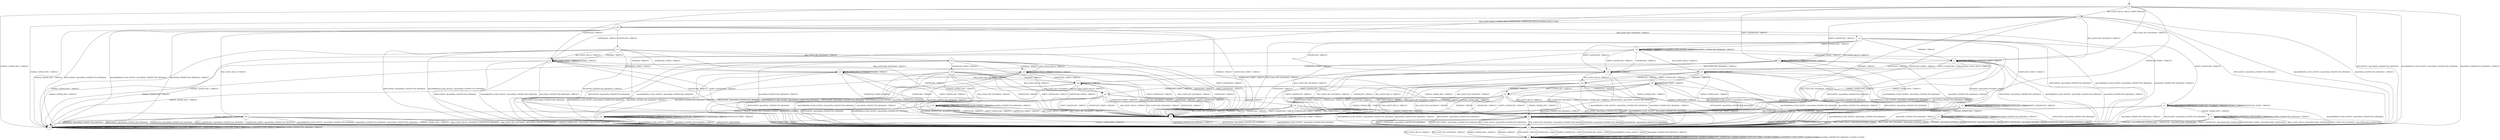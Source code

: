 digraph g {

	s0 [shape="circle" label="s0"];
	s1 [shape="circle" label="s1"];
	s2 [shape="circle" label="s2"];
	s3 [shape="circle" label="s3"];
	s4 [shape="circle" label="s4"];
	s5 [shape="circle" label="s5"];
	s6 [shape="circle" label="s6"];
	s7 [shape="circle" label="s7"];
	s8 [shape="circle" label="s8"];
	s9 [shape="circle" label="s9"];
	s10 [shape="circle" label="s10"];
	s11 [shape="circle" label="s11"];
	s12 [shape="circle" label="s12"];
	s13 [shape="circle" label="s13"];
	s14 [shape="circle" label="s14"];
	s15 [shape="circle" label="s15"];
	s16 [shape="circle" label="s16"];
	s17 [shape="circle" label="s17"];
	s18 [shape="circle" label="s18"];
	s19 [shape="circle" label="s19"];
	s20 [shape="circle" label="s20"];
	s21 [shape="circle" label="s21"];
	s22 [shape="circle" label="s22"];
	s23 [shape="circle" label="s23"];
	s24 [shape="circle" label="s24"];
	s25 [shape="circle" label="s25"];
	s26 [shape="circle" label="s26"];
	s27 [shape="circle" label="s27"];
	s28 [shape="circle" label="s28"];
	s29 [shape="circle" label="s29"];
	s30 [shape="circle" label="s30"];
	s31 [shape="circle" label="s31"];
	s32 [shape="circle" label="s32"];
	s0 -> s3 [label="RSA_CLIENT_HELLO / HELLO_VERIFY_REQUEST"];
	s0 -> s1 [label="RSA_CLIENT_KEY_EXCHANGE / TIMEOUT"];
	s0 -> s9 [label="CHANGE_CIPHER_SPEC / TIMEOUT"];
	s0 -> s7 [label="FINISHED / TIMEOUT"];
	s0 -> s5 [label="APPLICATION / Alert(FATAL,UNEXPECTED_MESSAGE)"];
	s0 -> s8 [label="CERTIFICATE / TIMEOUT"];
	s0 -> s4 [label="EMPTY_CERTIFICATE / TIMEOUT"];
	s0 -> s7 [label="CERTIFICATE_VERIFY / TIMEOUT"];
	s0 -> s5 [label="Alert(WARNING,CLOSE_NOTIFY) / Alert(FATAL,UNEXPECTED_MESSAGE)"];
	s0 -> s5 [label="Alert(FATAL,UNEXPECTED_MESSAGE) / TIMEOUT"];
	s1 -> s25 [label="RSA_CLIENT_HELLO / TIMEOUT"];
	s1 -> s7 [label="RSA_CLIENT_KEY_EXCHANGE / TIMEOUT"];
	s1 -> s2 [label="CHANGE_CIPHER_SPEC / TIMEOUT"];
	s1 -> s1 [label="FINISHED / TIMEOUT"];
	s1 -> s5 [label="APPLICATION / Alert(FATAL,UNEXPECTED_MESSAGE)"];
	s1 -> s24 [label="CERTIFICATE / TIMEOUT"];
	s1 -> s24 [label="EMPTY_CERTIFICATE / TIMEOUT"];
	s1 -> s1 [label="CERTIFICATE_VERIFY / TIMEOUT"];
	s1 -> s5 [label="Alert(WARNING,CLOSE_NOTIFY) / Alert(FATAL,UNEXPECTED_MESSAGE)"];
	s1 -> s5 [label="Alert(FATAL,UNEXPECTED_MESSAGE) / TIMEOUT"];
	s2 -> s5 [label="RSA_CLIENT_HELLO / Alert(FATAL,UNEXPECTED_MESSAGE)"];
	s2 -> s5 [label="RSA_CLIENT_KEY_EXCHANGE / Alert(FATAL,UNEXPECTED_MESSAGE)"];
	s2 -> s9 [label="CHANGE_CIPHER_SPEC / TIMEOUT"];
	s2 -> s5 [label="FINISHED / Alert(FATAL,UNEXPECTED_MESSAGE)"];
	s2 -> s2 [label="APPLICATION / TIMEOUT"];
	s2 -> s5 [label="CERTIFICATE / Alert(FATAL,UNEXPECTED_MESSAGE)"];
	s2 -> s5 [label="EMPTY_CERTIFICATE / Alert(FATAL,UNEXPECTED_MESSAGE)"];
	s2 -> s5 [label="CERTIFICATE_VERIFY / Alert(FATAL,UNEXPECTED_MESSAGE)"];
	s2 -> s2 [label="Alert(WARNING,CLOSE_NOTIFY) / TIMEOUT"];
	s2 -> s2 [label="Alert(FATAL,UNEXPECTED_MESSAGE) / TIMEOUT"];
	s3 -> s10 [label="RSA_CLIENT_HELLO / SERVER_HELLO,CERTIFICATE,CERTIFICATE_REQUEST,SERVER_HELLO_DONE"];
	s3 -> s1 [label="RSA_CLIENT_KEY_EXCHANGE / TIMEOUT"];
	s3 -> s9 [label="CHANGE_CIPHER_SPEC / TIMEOUT"];
	s3 -> s7 [label="FINISHED / TIMEOUT"];
	s3 -> s5 [label="APPLICATION / Alert(FATAL,UNEXPECTED_MESSAGE)"];
	s3 -> s8 [label="CERTIFICATE / TIMEOUT"];
	s3 -> s4 [label="EMPTY_CERTIFICATE / TIMEOUT"];
	s3 -> s7 [label="CERTIFICATE_VERIFY / TIMEOUT"];
	s3 -> s5 [label="Alert(WARNING,CLOSE_NOTIFY) / Alert(FATAL,UNEXPECTED_MESSAGE)"];
	s3 -> s5 [label="Alert(FATAL,UNEXPECTED_MESSAGE) / TIMEOUT"];
	s4 -> s4 [label="RSA_CLIENT_HELLO / TIMEOUT"];
	s4 -> s24 [label="RSA_CLIENT_KEY_EXCHANGE / TIMEOUT"];
	s4 -> s2 [label="CHANGE_CIPHER_SPEC / TIMEOUT"];
	s4 -> s4 [label="FINISHED / TIMEOUT"];
	s4 -> s5 [label="APPLICATION / Alert(FATAL,UNEXPECTED_MESSAGE)"];
	s4 -> s7 [label="CERTIFICATE / TIMEOUT"];
	s4 -> s7 [label="EMPTY_CERTIFICATE / TIMEOUT"];
	s4 -> s27 [label="CERTIFICATE_VERIFY / TIMEOUT"];
	s4 -> s5 [label="Alert(WARNING,CLOSE_NOTIFY) / Alert(FATAL,UNEXPECTED_MESSAGE)"];
	s4 -> s5 [label="Alert(FATAL,UNEXPECTED_MESSAGE) / TIMEOUT"];
	s5 -> s6 [label="RSA_CLIENT_HELLO / TIMEOUT"];
	s5 -> s6 [label="RSA_CLIENT_KEY_EXCHANGE / TIMEOUT"];
	s5 -> s6 [label="CHANGE_CIPHER_SPEC / TIMEOUT"];
	s5 -> s6 [label="FINISHED / TIMEOUT"];
	s5 -> s6 [label="APPLICATION / TIMEOUT"];
	s5 -> s6 [label="CERTIFICATE / TIMEOUT"];
	s5 -> s6 [label="EMPTY_CERTIFICATE / TIMEOUT"];
	s5 -> s6 [label="CERTIFICATE_VERIFY / TIMEOUT"];
	s5 -> s6 [label="Alert(WARNING,CLOSE_NOTIFY) / TIMEOUT"];
	s5 -> s6 [label="Alert(FATAL,UNEXPECTED_MESSAGE) / TIMEOUT"];
	s6 -> s6 [label="RSA_CLIENT_HELLO / SOCKET_CLOSED"];
	s6 -> s6 [label="RSA_CLIENT_KEY_EXCHANGE / SOCKET_CLOSED"];
	s6 -> s6 [label="CHANGE_CIPHER_SPEC / SOCKET_CLOSED"];
	s6 -> s6 [label="FINISHED / SOCKET_CLOSED"];
	s6 -> s6 [label="APPLICATION / SOCKET_CLOSED"];
	s6 -> s6 [label="CERTIFICATE / SOCKET_CLOSED"];
	s6 -> s6 [label="EMPTY_CERTIFICATE / SOCKET_CLOSED"];
	s6 -> s6 [label="CERTIFICATE_VERIFY / SOCKET_CLOSED"];
	s6 -> s6 [label="Alert(WARNING,CLOSE_NOTIFY) / SOCKET_CLOSED"];
	s6 -> s6 [label="Alert(FATAL,UNEXPECTED_MESSAGE) / SOCKET_CLOSED"];
	s7 -> s7 [label="RSA_CLIENT_HELLO / TIMEOUT"];
	s7 -> s7 [label="RSA_CLIENT_KEY_EXCHANGE / TIMEOUT"];
	s7 -> s9 [label="CHANGE_CIPHER_SPEC / TIMEOUT"];
	s7 -> s7 [label="FINISHED / TIMEOUT"];
	s7 -> s5 [label="APPLICATION / Alert(FATAL,UNEXPECTED_MESSAGE)"];
	s7 -> s7 [label="CERTIFICATE / TIMEOUT"];
	s7 -> s7 [label="EMPTY_CERTIFICATE / TIMEOUT"];
	s7 -> s7 [label="CERTIFICATE_VERIFY / TIMEOUT"];
	s7 -> s5 [label="Alert(WARNING,CLOSE_NOTIFY) / Alert(FATAL,UNEXPECTED_MESSAGE)"];
	s7 -> s5 [label="Alert(FATAL,UNEXPECTED_MESSAGE) / TIMEOUT"];
	s8 -> s8 [label="RSA_CLIENT_HELLO / TIMEOUT"];
	s8 -> s23 [label="RSA_CLIENT_KEY_EXCHANGE / TIMEOUT"];
	s8 -> s9 [label="CHANGE_CIPHER_SPEC / TIMEOUT"];
	s8 -> s8 [label="FINISHED / TIMEOUT"];
	s8 -> s5 [label="APPLICATION / Alert(FATAL,UNEXPECTED_MESSAGE)"];
	s8 -> s7 [label="CERTIFICATE / TIMEOUT"];
	s8 -> s7 [label="EMPTY_CERTIFICATE / TIMEOUT"];
	s8 -> s27 [label="CERTIFICATE_VERIFY / TIMEOUT"];
	s8 -> s5 [label="Alert(WARNING,CLOSE_NOTIFY) / Alert(FATAL,UNEXPECTED_MESSAGE)"];
	s8 -> s5 [label="Alert(FATAL,UNEXPECTED_MESSAGE) / TIMEOUT"];
	s9 -> s9 [label="RSA_CLIENT_HELLO / TIMEOUT"];
	s9 -> s9 [label="RSA_CLIENT_KEY_EXCHANGE / TIMEOUT"];
	s9 -> s9 [label="CHANGE_CIPHER_SPEC / TIMEOUT"];
	s9 -> s9 [label="FINISHED / TIMEOUT"];
	s9 -> s9 [label="APPLICATION / TIMEOUT"];
	s9 -> s9 [label="CERTIFICATE / TIMEOUT"];
	s9 -> s9 [label="EMPTY_CERTIFICATE / TIMEOUT"];
	s9 -> s9 [label="CERTIFICATE_VERIFY / TIMEOUT"];
	s9 -> s9 [label="Alert(WARNING,CLOSE_NOTIFY) / TIMEOUT"];
	s9 -> s9 [label="Alert(FATAL,UNEXPECTED_MESSAGE) / TIMEOUT"];
	s10 -> s26 [label="RSA_CLIENT_HELLO / TIMEOUT"];
	s10 -> s12 [label="RSA_CLIENT_KEY_EXCHANGE / TIMEOUT"];
	s10 -> s9 [label="CHANGE_CIPHER_SPEC / TIMEOUT"];
	s10 -> s7 [label="FINISHED / TIMEOUT"];
	s10 -> s5 [label="APPLICATION / Alert(FATAL,UNEXPECTED_MESSAGE)"];
	s10 -> s17 [label="CERTIFICATE / TIMEOUT"];
	s10 -> s11 [label="EMPTY_CERTIFICATE / TIMEOUT"];
	s10 -> s7 [label="CERTIFICATE_VERIFY / TIMEOUT"];
	s10 -> s5 [label="Alert(WARNING,CLOSE_NOTIFY) / Alert(FATAL,UNEXPECTED_MESSAGE)"];
	s10 -> s5 [label="Alert(FATAL,UNEXPECTED_MESSAGE) / TIMEOUT"];
	s11 -> s11 [label="RSA_CLIENT_HELLO / TIMEOUT"];
	s11 -> s11 [label="RSA_CLIENT_KEY_EXCHANGE / TIMEOUT"];
	s11 -> s13 [label="CHANGE_CIPHER_SPEC / TIMEOUT"];
	s11 -> s11 [label="FINISHED / TIMEOUT"];
	s11 -> s5 [label="APPLICATION / Alert(FATAL,UNEXPECTED_MESSAGE)"];
	s11 -> s7 [label="CERTIFICATE / TIMEOUT"];
	s11 -> s7 [label="EMPTY_CERTIFICATE / TIMEOUT"];
	s11 -> s11 [label="CERTIFICATE_VERIFY / TIMEOUT"];
	s11 -> s5 [label="Alert(WARNING,CLOSE_NOTIFY) / Alert(FATAL,UNEXPECTED_MESSAGE)"];
	s11 -> s5 [label="Alert(FATAL,UNEXPECTED_MESSAGE) / TIMEOUT"];
	s12 -> s25 [label="RSA_CLIENT_HELLO / TIMEOUT"];
	s12 -> s7 [label="RSA_CLIENT_KEY_EXCHANGE / TIMEOUT"];
	s12 -> s16 [label="CHANGE_CIPHER_SPEC / TIMEOUT"];
	s12 -> s1 [label="FINISHED / TIMEOUT"];
	s12 -> s5 [label="APPLICATION / Alert(FATAL,UNEXPECTED_MESSAGE)"];
	s12 -> s24 [label="CERTIFICATE / TIMEOUT"];
	s12 -> s24 [label="EMPTY_CERTIFICATE / TIMEOUT"];
	s12 -> s14 [label="CERTIFICATE_VERIFY / TIMEOUT"];
	s12 -> s5 [label="Alert(WARNING,CLOSE_NOTIFY) / Alert(FATAL,UNEXPECTED_MESSAGE)"];
	s12 -> s5 [label="Alert(FATAL,UNEXPECTED_MESSAGE) / TIMEOUT"];
	s13 -> s5 [label="RSA_CLIENT_HELLO / Alert(FATAL,BAD_CERTIFICATE)"];
	s13 -> s5 [label="RSA_CLIENT_KEY_EXCHANGE / Alert(FATAL,BAD_CERTIFICATE)"];
	s13 -> s9 [label="CHANGE_CIPHER_SPEC / TIMEOUT"];
	s13 -> s5 [label="FINISHED / Alert(FATAL,BAD_CERTIFICATE)"];
	s13 -> s13 [label="APPLICATION / TIMEOUT"];
	s13 -> s5 [label="CERTIFICATE / Alert(FATAL,BAD_CERTIFICATE)"];
	s13 -> s5 [label="EMPTY_CERTIFICATE / Alert(FATAL,BAD_CERTIFICATE)"];
	s13 -> s5 [label="CERTIFICATE_VERIFY / Alert(FATAL,BAD_CERTIFICATE)"];
	s13 -> s13 [label="Alert(WARNING,CLOSE_NOTIFY) / TIMEOUT"];
	s13 -> s13 [label="Alert(FATAL,UNEXPECTED_MESSAGE) / TIMEOUT"];
	s14 -> s14 [label="RSA_CLIENT_HELLO / TIMEOUT"];
	s14 -> s7 [label="RSA_CLIENT_KEY_EXCHANGE / TIMEOUT"];
	s14 -> s15 [label="CHANGE_CIPHER_SPEC / TIMEOUT"];
	s14 -> s14 [label="FINISHED / TIMEOUT"];
	s14 -> s5 [label="APPLICATION / Alert(FATAL,UNEXPECTED_MESSAGE)"];
	s14 -> s14 [label="CERTIFICATE / TIMEOUT"];
	s14 -> s14 [label="EMPTY_CERTIFICATE / TIMEOUT"];
	s14 -> s7 [label="CERTIFICATE_VERIFY / TIMEOUT"];
	s14 -> s5 [label="Alert(WARNING,CLOSE_NOTIFY) / Alert(FATAL,UNEXPECTED_MESSAGE)"];
	s14 -> s5 [label="Alert(FATAL,UNEXPECTED_MESSAGE) / TIMEOUT"];
	s15 -> s5 [label="RSA_CLIENT_HELLO / Alert(FATAL,INTERNAL_ERROR)"];
	s15 -> s5 [label="RSA_CLIENT_KEY_EXCHANGE / Alert(FATAL,INTERNAL_ERROR)"];
	s15 -> s9 [label="CHANGE_CIPHER_SPEC / TIMEOUT"];
	s15 -> s5 [label="FINISHED / Alert(FATAL,INTERNAL_ERROR)"];
	s15 -> s15 [label="APPLICATION / TIMEOUT"];
	s15 -> s5 [label="CERTIFICATE / Alert(FATAL,INTERNAL_ERROR)"];
	s15 -> s5 [label="EMPTY_CERTIFICATE / Alert(FATAL,INTERNAL_ERROR)"];
	s15 -> s5 [label="CERTIFICATE_VERIFY / Alert(FATAL,INTERNAL_ERROR)"];
	s15 -> s15 [label="Alert(WARNING,CLOSE_NOTIFY) / TIMEOUT"];
	s15 -> s15 [label="Alert(FATAL,UNEXPECTED_MESSAGE) / TIMEOUT"];
	s16 -> s25 [label="RSA_CLIENT_HELLO / TIMEOUT"];
	s16 -> s7 [label="RSA_CLIENT_KEY_EXCHANGE / TIMEOUT"];
	s16 -> s9 [label="CHANGE_CIPHER_SPEC / TIMEOUT"];
	s16 -> s5 [label="FINISHED / Alert(FATAL,INTERNAL_ERROR)"];
	s16 -> s16 [label="APPLICATION / TIMEOUT"];
	s16 -> s24 [label="CERTIFICATE / TIMEOUT"];
	s16 -> s24 [label="EMPTY_CERTIFICATE / TIMEOUT"];
	s16 -> s1 [label="CERTIFICATE_VERIFY / TIMEOUT"];
	s16 -> s16 [label="Alert(WARNING,CLOSE_NOTIFY) / TIMEOUT"];
	s16 -> s16 [label="Alert(FATAL,UNEXPECTED_MESSAGE) / TIMEOUT"];
	s17 -> s8 [label="RSA_CLIENT_HELLO / TIMEOUT"];
	s17 -> s18 [label="RSA_CLIENT_KEY_EXCHANGE / TIMEOUT"];
	s17 -> s9 [label="CHANGE_CIPHER_SPEC / TIMEOUT"];
	s17 -> s8 [label="FINISHED / TIMEOUT"];
	s17 -> s5 [label="APPLICATION / Alert(FATAL,UNEXPECTED_MESSAGE)"];
	s17 -> s7 [label="CERTIFICATE / TIMEOUT"];
	s17 -> s7 [label="EMPTY_CERTIFICATE / TIMEOUT"];
	s17 -> s27 [label="CERTIFICATE_VERIFY / TIMEOUT"];
	s17 -> s5 [label="Alert(WARNING,CLOSE_NOTIFY) / Alert(FATAL,UNEXPECTED_MESSAGE)"];
	s17 -> s5 [label="Alert(FATAL,UNEXPECTED_MESSAGE) / TIMEOUT"];
	s18 -> s23 [label="RSA_CLIENT_HELLO / TIMEOUT"];
	s18 -> s7 [label="RSA_CLIENT_KEY_EXCHANGE / TIMEOUT"];
	s18 -> s9 [label="CHANGE_CIPHER_SPEC / TIMEOUT"];
	s18 -> s23 [label="FINISHED / TIMEOUT"];
	s18 -> s5 [label="APPLICATION / Alert(FATAL,UNEXPECTED_MESSAGE)"];
	s18 -> s7 [label="CERTIFICATE / TIMEOUT"];
	s18 -> s7 [label="EMPTY_CERTIFICATE / TIMEOUT"];
	s18 -> s19 [label="CERTIFICATE_VERIFY / TIMEOUT"];
	s18 -> s5 [label="Alert(WARNING,CLOSE_NOTIFY) / Alert(FATAL,UNEXPECTED_MESSAGE)"];
	s18 -> s5 [label="Alert(FATAL,UNEXPECTED_MESSAGE) / TIMEOUT"];
	s19 -> s22 [label="RSA_CLIENT_HELLO / TIMEOUT"];
	s19 -> s7 [label="RSA_CLIENT_KEY_EXCHANGE / TIMEOUT"];
	s19 -> s20 [label="CHANGE_CIPHER_SPEC / TIMEOUT"];
	s19 -> s28 [label="FINISHED / TIMEOUT"];
	s19 -> s5 [label="APPLICATION / Alert(FATAL,UNEXPECTED_MESSAGE)"];
	s19 -> s7 [label="CERTIFICATE / TIMEOUT"];
	s19 -> s7 [label="EMPTY_CERTIFICATE / TIMEOUT"];
	s19 -> s7 [label="CERTIFICATE_VERIFY / TIMEOUT"];
	s19 -> s5 [label="Alert(WARNING,CLOSE_NOTIFY) / Alert(FATAL,UNEXPECTED_MESSAGE)"];
	s19 -> s5 [label="Alert(FATAL,UNEXPECTED_MESSAGE) / TIMEOUT"];
	s20 -> s7 [label="RSA_CLIENT_HELLO / TIMEOUT"];
	s20 -> s7 [label="RSA_CLIENT_KEY_EXCHANGE / TIMEOUT"];
	s20 -> s9 [label="CHANGE_CIPHER_SPEC / TIMEOUT"];
	s20 -> s21 [label="FINISHED / CHANGE_CIPHER_SPEC,FINISHED,CHANGE_CIPHER_SPEC,FINISHED"];
	s20 -> s20 [label="APPLICATION / TIMEOUT"];
	s20 -> s7 [label="CERTIFICATE / TIMEOUT"];
	s20 -> s7 [label="EMPTY_CERTIFICATE / TIMEOUT"];
	s20 -> s7 [label="CERTIFICATE_VERIFY / TIMEOUT"];
	s20 -> s20 [label="Alert(WARNING,CLOSE_NOTIFY) / TIMEOUT"];
	s20 -> s20 [label="Alert(FATAL,UNEXPECTED_MESSAGE) / TIMEOUT"];
	s21 -> s21 [label="RSA_CLIENT_HELLO / TIMEOUT"];
	s21 -> s21 [label="RSA_CLIENT_KEY_EXCHANGE / TIMEOUT"];
	s21 -> s9 [label="CHANGE_CIPHER_SPEC / TIMEOUT"];
	s21 -> s21 [label="FINISHED / TIMEOUT"];
	s21 -> s5 [label="APPLICATION / APPLICATION"];
	s21 -> s21 [label="CERTIFICATE / TIMEOUT"];
	s21 -> s21 [label="EMPTY_CERTIFICATE / TIMEOUT"];
	s21 -> s21 [label="CERTIFICATE_VERIFY / TIMEOUT"];
	s21 -> s5 [label="Alert(WARNING,CLOSE_NOTIFY) / TIMEOUT"];
	s21 -> s5 [label="Alert(FATAL,UNEXPECTED_MESSAGE) / TIMEOUT"];
	s22 -> s7 [label="RSA_CLIENT_HELLO / TIMEOUT"];
	s22 -> s7 [label="RSA_CLIENT_KEY_EXCHANGE / TIMEOUT"];
	s22 -> s2 [label="CHANGE_CIPHER_SPEC / TIMEOUT"];
	s22 -> s32 [label="FINISHED / TIMEOUT"];
	s22 -> s5 [label="APPLICATION / Alert(FATAL,UNEXPECTED_MESSAGE)"];
	s22 -> s7 [label="CERTIFICATE / TIMEOUT"];
	s22 -> s7 [label="EMPTY_CERTIFICATE / TIMEOUT"];
	s22 -> s7 [label="CERTIFICATE_VERIFY / TIMEOUT"];
	s22 -> s5 [label="Alert(WARNING,CLOSE_NOTIFY) / Alert(FATAL,UNEXPECTED_MESSAGE)"];
	s22 -> s5 [label="Alert(FATAL,UNEXPECTED_MESSAGE) / TIMEOUT"];
	s23 -> s23 [label="RSA_CLIENT_HELLO / TIMEOUT"];
	s23 -> s7 [label="RSA_CLIENT_KEY_EXCHANGE / TIMEOUT"];
	s23 -> s9 [label="CHANGE_CIPHER_SPEC / TIMEOUT"];
	s23 -> s23 [label="FINISHED / TIMEOUT"];
	s23 -> s5 [label="APPLICATION / Alert(FATAL,UNEXPECTED_MESSAGE)"];
	s23 -> s7 [label="CERTIFICATE / TIMEOUT"];
	s23 -> s7 [label="EMPTY_CERTIFICATE / TIMEOUT"];
	s23 -> s28 [label="CERTIFICATE_VERIFY / TIMEOUT"];
	s23 -> s5 [label="Alert(WARNING,CLOSE_NOTIFY) / Alert(FATAL,UNEXPECTED_MESSAGE)"];
	s23 -> s5 [label="Alert(FATAL,UNEXPECTED_MESSAGE) / TIMEOUT"];
	s24 -> s29 [label="RSA_CLIENT_HELLO / TIMEOUT"];
	s24 -> s7 [label="RSA_CLIENT_KEY_EXCHANGE / TIMEOUT"];
	s24 -> s2 [label="CHANGE_CIPHER_SPEC / TIMEOUT"];
	s24 -> s24 [label="FINISHED / TIMEOUT"];
	s24 -> s5 [label="APPLICATION / Alert(FATAL,UNEXPECTED_MESSAGE)"];
	s24 -> s7 [label="CERTIFICATE / TIMEOUT"];
	s24 -> s7 [label="EMPTY_CERTIFICATE / TIMEOUT"];
	s24 -> s28 [label="CERTIFICATE_VERIFY / TIMEOUT"];
	s24 -> s5 [label="Alert(WARNING,CLOSE_NOTIFY) / Alert(FATAL,UNEXPECTED_MESSAGE)"];
	s24 -> s5 [label="Alert(FATAL,UNEXPECTED_MESSAGE) / TIMEOUT"];
	s25 -> s7 [label="RSA_CLIENT_HELLO / TIMEOUT"];
	s25 -> s7 [label="RSA_CLIENT_KEY_EXCHANGE / TIMEOUT"];
	s25 -> s2 [label="CHANGE_CIPHER_SPEC / TIMEOUT"];
	s25 -> s30 [label="FINISHED / TIMEOUT"];
	s25 -> s5 [label="APPLICATION / Alert(FATAL,UNEXPECTED_MESSAGE)"];
	s25 -> s29 [label="CERTIFICATE / TIMEOUT"];
	s25 -> s29 [label="EMPTY_CERTIFICATE / TIMEOUT"];
	s25 -> s25 [label="CERTIFICATE_VERIFY / TIMEOUT"];
	s25 -> s5 [label="Alert(WARNING,CLOSE_NOTIFY) / Alert(FATAL,UNEXPECTED_MESSAGE)"];
	s25 -> s5 [label="Alert(FATAL,UNEXPECTED_MESSAGE) / TIMEOUT"];
	s26 -> s5 [label="RSA_CLIENT_HELLO / Alert(FATAL,UNEXPECTED_MESSAGE)"];
	s26 -> s5 [label="RSA_CLIENT_KEY_EXCHANGE / Alert(FATAL,UNEXPECTED_MESSAGE)"];
	s26 -> s5 [label="CHANGE_CIPHER_SPEC / Alert(FATAL,UNEXPECTED_MESSAGE)"];
	s26 -> s5 [label="FINISHED / Alert(FATAL,UNEXPECTED_MESSAGE)"];
	s26 -> s5 [label="APPLICATION / Alert(FATAL,UNEXPECTED_MESSAGE)"];
	s26 -> s5 [label="CERTIFICATE / Alert(FATAL,UNEXPECTED_MESSAGE)"];
	s26 -> s5 [label="EMPTY_CERTIFICATE / Alert(FATAL,UNEXPECTED_MESSAGE)"];
	s26 -> s5 [label="CERTIFICATE_VERIFY / Alert(FATAL,UNEXPECTED_MESSAGE)"];
	s26 -> s5 [label="Alert(WARNING,CLOSE_NOTIFY) / Alert(FATAL,UNEXPECTED_MESSAGE)"];
	s26 -> s5 [label="Alert(FATAL,UNEXPECTED_MESSAGE) / Alert(FATAL,UNEXPECTED_MESSAGE)"];
	s27 -> s27 [label="RSA_CLIENT_HELLO / TIMEOUT"];
	s27 -> s28 [label="RSA_CLIENT_KEY_EXCHANGE / TIMEOUT"];
	s27 -> s2 [label="CHANGE_CIPHER_SPEC / TIMEOUT"];
	s27 -> s27 [label="FINISHED / TIMEOUT"];
	s27 -> s5 [label="APPLICATION / Alert(FATAL,UNEXPECTED_MESSAGE)"];
	s27 -> s7 [label="CERTIFICATE / TIMEOUT"];
	s27 -> s7 [label="EMPTY_CERTIFICATE / TIMEOUT"];
	s27 -> s7 [label="CERTIFICATE_VERIFY / TIMEOUT"];
	s27 -> s5 [label="Alert(WARNING,CLOSE_NOTIFY) / Alert(FATAL,UNEXPECTED_MESSAGE)"];
	s27 -> s5 [label="Alert(FATAL,UNEXPECTED_MESSAGE) / TIMEOUT"];
	s28 -> s22 [label="RSA_CLIENT_HELLO / TIMEOUT"];
	s28 -> s7 [label="RSA_CLIENT_KEY_EXCHANGE / TIMEOUT"];
	s28 -> s2 [label="CHANGE_CIPHER_SPEC / TIMEOUT"];
	s28 -> s28 [label="FINISHED / TIMEOUT"];
	s28 -> s5 [label="APPLICATION / Alert(FATAL,UNEXPECTED_MESSAGE)"];
	s28 -> s7 [label="CERTIFICATE / TIMEOUT"];
	s28 -> s7 [label="EMPTY_CERTIFICATE / TIMEOUT"];
	s28 -> s7 [label="CERTIFICATE_VERIFY / TIMEOUT"];
	s28 -> s5 [label="Alert(WARNING,CLOSE_NOTIFY) / Alert(FATAL,UNEXPECTED_MESSAGE)"];
	s28 -> s5 [label="Alert(FATAL,UNEXPECTED_MESSAGE) / TIMEOUT"];
	s29 -> s7 [label="RSA_CLIENT_HELLO / TIMEOUT"];
	s29 -> s7 [label="RSA_CLIENT_KEY_EXCHANGE / TIMEOUT"];
	s29 -> s2 [label="CHANGE_CIPHER_SPEC / TIMEOUT"];
	s29 -> s31 [label="FINISHED / TIMEOUT"];
	s29 -> s5 [label="APPLICATION / Alert(FATAL,UNEXPECTED_MESSAGE)"];
	s29 -> s7 [label="CERTIFICATE / TIMEOUT"];
	s29 -> s7 [label="EMPTY_CERTIFICATE / TIMEOUT"];
	s29 -> s22 [label="CERTIFICATE_VERIFY / TIMEOUT"];
	s29 -> s5 [label="Alert(WARNING,CLOSE_NOTIFY) / Alert(FATAL,UNEXPECTED_MESSAGE)"];
	s29 -> s5 [label="Alert(FATAL,UNEXPECTED_MESSAGE) / TIMEOUT"];
	s30 -> s7 [label="RSA_CLIENT_HELLO / TIMEOUT"];
	s30 -> s7 [label="RSA_CLIENT_KEY_EXCHANGE / TIMEOUT"];
	s30 -> s2 [label="CHANGE_CIPHER_SPEC / TIMEOUT"];
	s30 -> s7 [label="FINISHED / TIMEOUT"];
	s30 -> s5 [label="APPLICATION / Alert(FATAL,UNEXPECTED_MESSAGE)"];
	s30 -> s31 [label="CERTIFICATE / TIMEOUT"];
	s30 -> s31 [label="EMPTY_CERTIFICATE / TIMEOUT"];
	s30 -> s30 [label="CERTIFICATE_VERIFY / TIMEOUT"];
	s30 -> s5 [label="Alert(WARNING,CLOSE_NOTIFY) / Alert(FATAL,UNEXPECTED_MESSAGE)"];
	s30 -> s5 [label="Alert(FATAL,UNEXPECTED_MESSAGE) / TIMEOUT"];
	s31 -> s7 [label="RSA_CLIENT_HELLO / TIMEOUT"];
	s31 -> s7 [label="RSA_CLIENT_KEY_EXCHANGE / TIMEOUT"];
	s31 -> s2 [label="CHANGE_CIPHER_SPEC / TIMEOUT"];
	s31 -> s7 [label="FINISHED / TIMEOUT"];
	s31 -> s5 [label="APPLICATION / Alert(FATAL,UNEXPECTED_MESSAGE)"];
	s31 -> s7 [label="CERTIFICATE / TIMEOUT"];
	s31 -> s7 [label="EMPTY_CERTIFICATE / TIMEOUT"];
	s31 -> s32 [label="CERTIFICATE_VERIFY / TIMEOUT"];
	s31 -> s5 [label="Alert(WARNING,CLOSE_NOTIFY) / Alert(FATAL,UNEXPECTED_MESSAGE)"];
	s31 -> s5 [label="Alert(FATAL,UNEXPECTED_MESSAGE) / TIMEOUT"];
	s32 -> s7 [label="RSA_CLIENT_HELLO / TIMEOUT"];
	s32 -> s7 [label="RSA_CLIENT_KEY_EXCHANGE / TIMEOUT"];
	s32 -> s2 [label="CHANGE_CIPHER_SPEC / TIMEOUT"];
	s32 -> s7 [label="FINISHED / TIMEOUT"];
	s32 -> s5 [label="APPLICATION / Alert(FATAL,UNEXPECTED_MESSAGE)"];
	s32 -> s7 [label="CERTIFICATE / TIMEOUT"];
	s32 -> s7 [label="EMPTY_CERTIFICATE / TIMEOUT"];
	s32 -> s7 [label="CERTIFICATE_VERIFY / TIMEOUT"];
	s32 -> s5 [label="Alert(WARNING,CLOSE_NOTIFY) / Alert(FATAL,UNEXPECTED_MESSAGE)"];
	s32 -> s5 [label="Alert(FATAL,UNEXPECTED_MESSAGE) / TIMEOUT"];

__start0 [label="" shape="none" width="0" height="0"];
__start0 -> s0;

}
